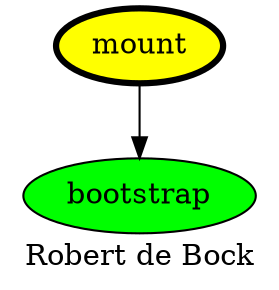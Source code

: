 digraph PhiloDilemma {
  label = "Robert de Bock" ;
  overlap=false
  {
    bootstrap [fillcolor=green style=filled]
    mount [fillcolor=yellow style=filled penwidth=3]
  }
  mount -> bootstrap
}
